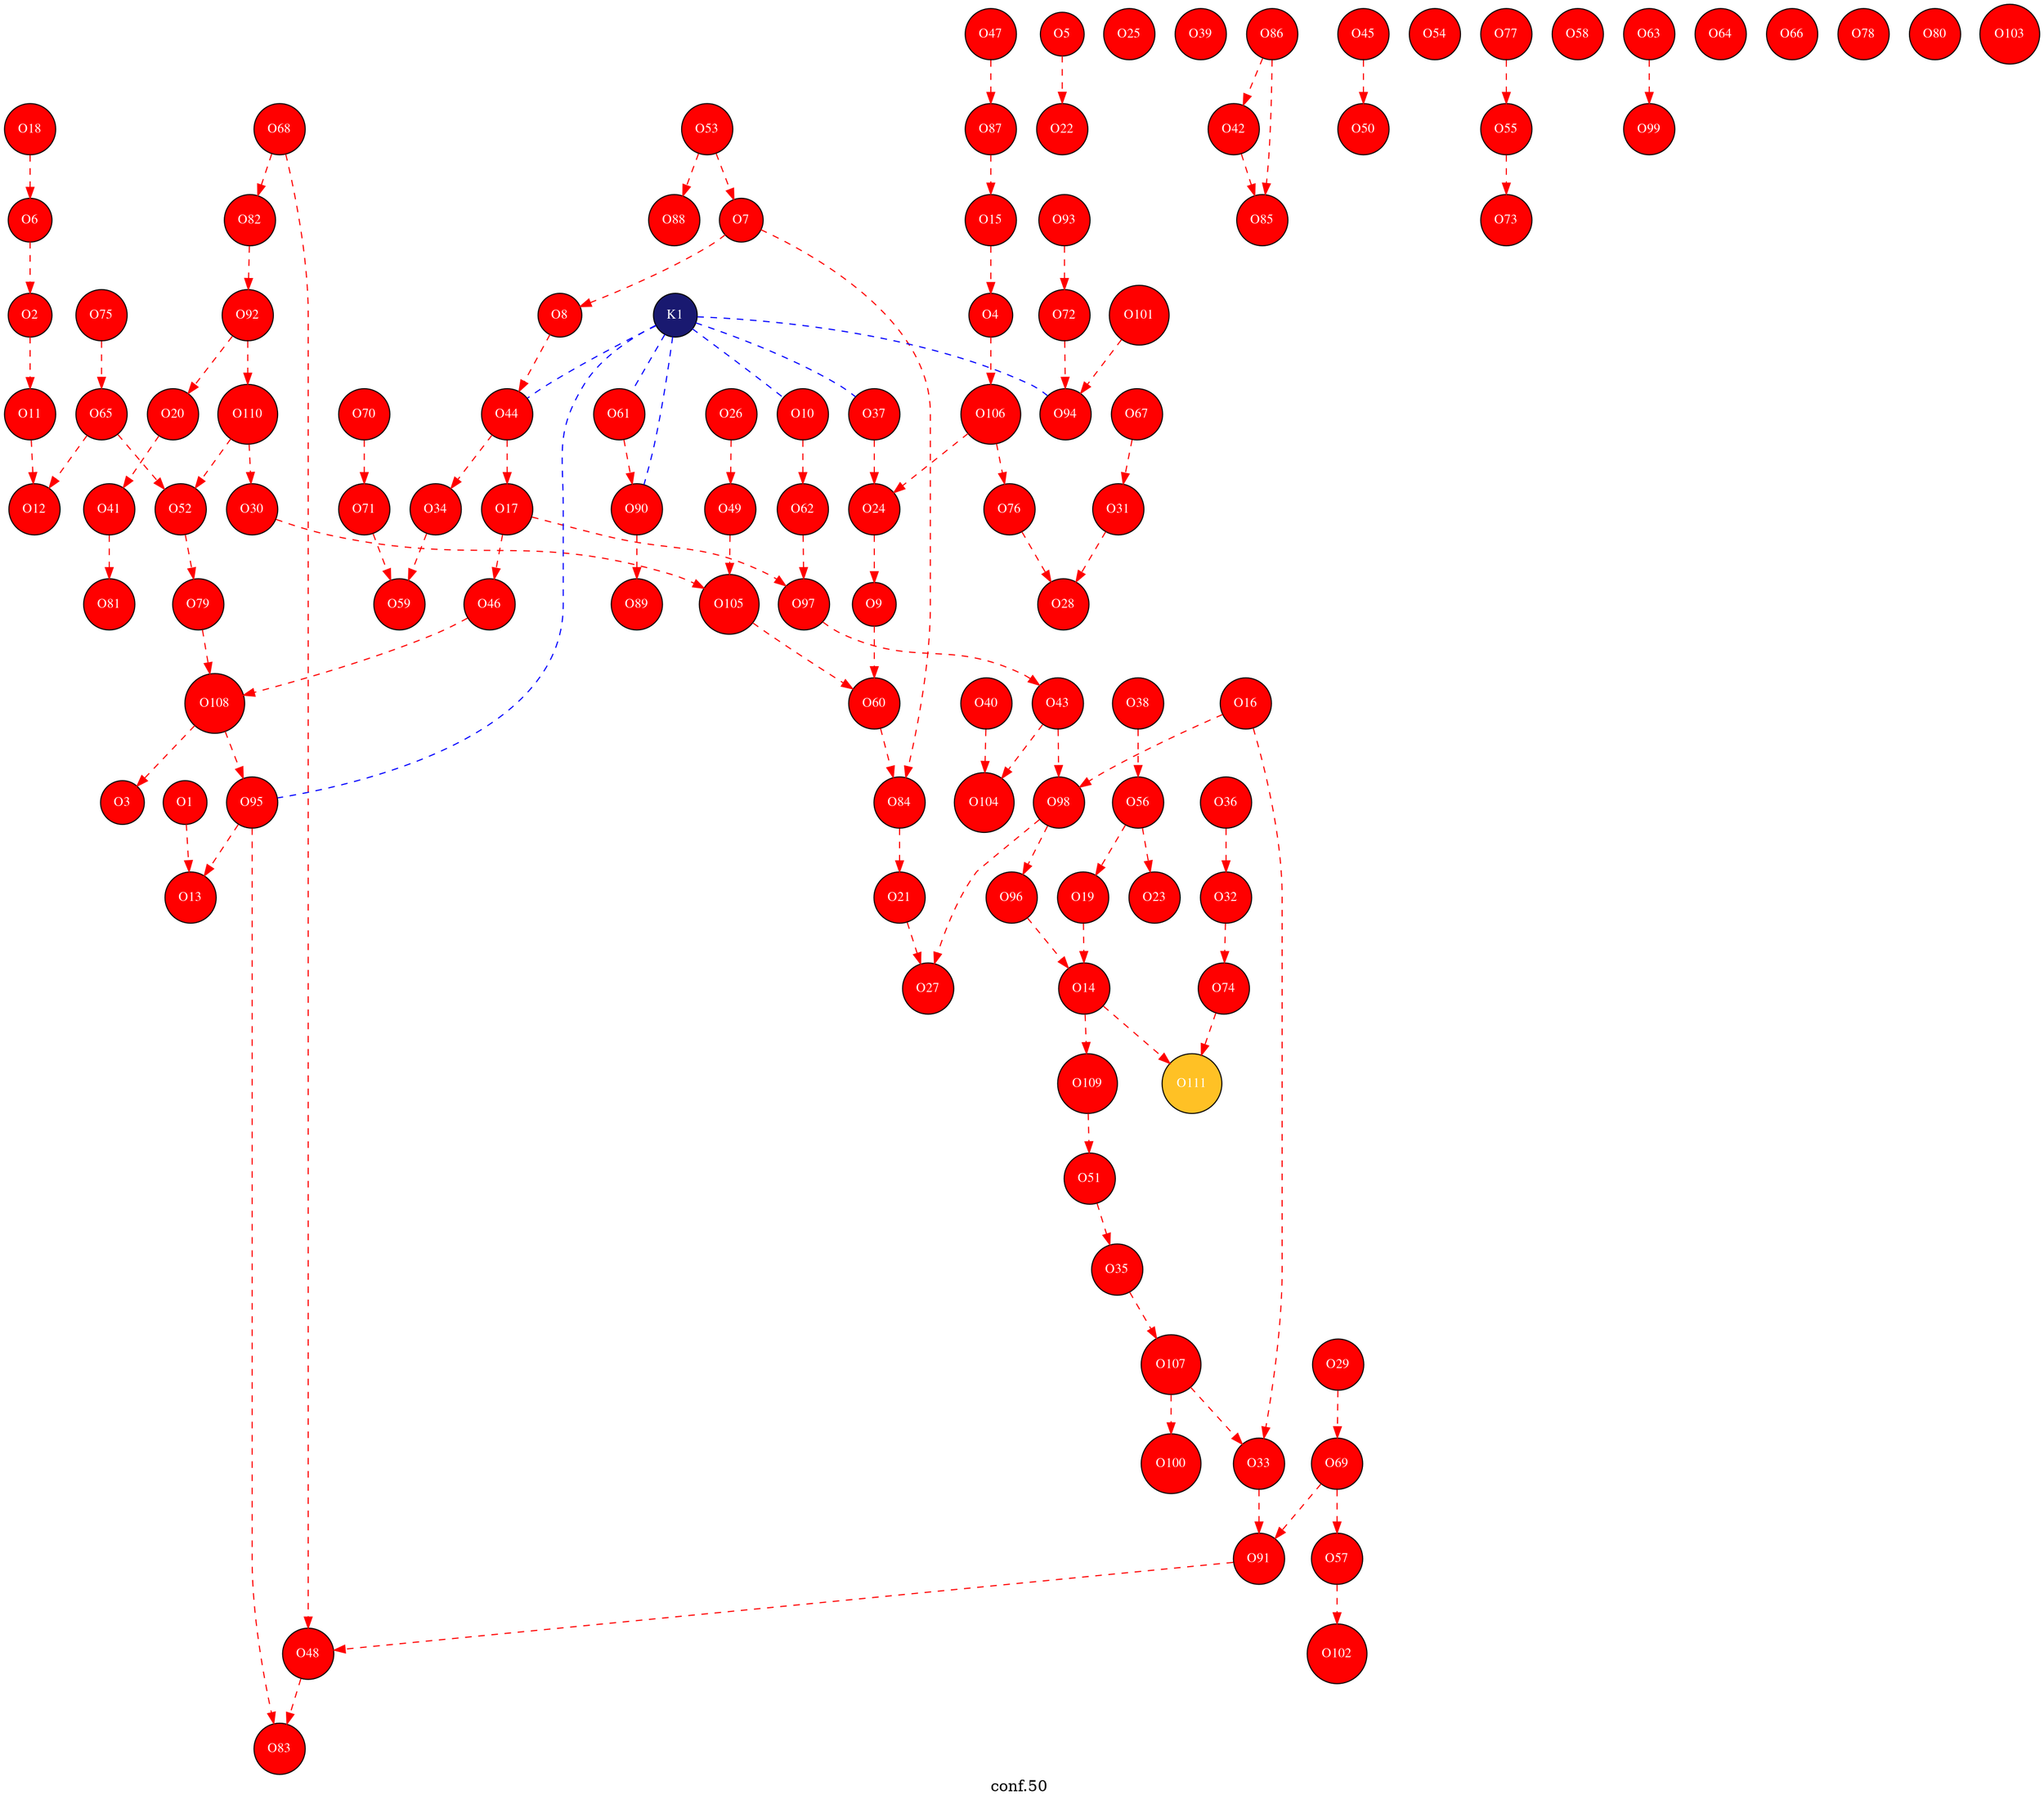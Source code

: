 digraph G {
label="conf.50 ";
node [style=filled];
graph [bgcolor=transparent];
node [shape = circle, fontsize=12];
"O1"[fillcolor=red, fontcolor=white, fontname="Times", label="O1"];
"O2"[fillcolor=red, fontcolor=white, fontname="Times", label="O2"];
"O3"[fillcolor=red, fontcolor=white, fontname="Times", label="O3"];
"O4"[fillcolor=red, fontcolor=white, fontname="Times", label="O4"];
"O5"[fillcolor=red, fontcolor=white, fontname="Times", label="O5"];
"O6"[fillcolor=red, fontcolor=white, fontname="Times", label="O6"];
"O7"[fillcolor=red, fontcolor=white, fontname="Times", label="O7"];
"O8"[fillcolor=red, fontcolor=white, fontname="Times", label="O8"];
"O9"[fillcolor=red, fontcolor=white, fontname="Times", label="O9"];
"O10"[fillcolor=red, fontcolor=white, fontname="Times", label="O10"];
"O11"[fillcolor=red, fontcolor=white, fontname="Times", label="O11"];
"O12"[fillcolor=red, fontcolor=white, fontname="Times", label="O12"];
"O13"[fillcolor=red, fontcolor=white, fontname="Times", label="O13"];
"O14"[fillcolor=red, fontcolor=white, fontname="Times", label="O14"];
"O15"[fillcolor=red, fontcolor=white, fontname="Times", label="O15"];
"O16"[fillcolor=red, fontcolor=white, fontname="Times", label="O16"];
"O17"[fillcolor=red, fontcolor=white, fontname="Times", label="O17"];
"O18"[fillcolor=red, fontcolor=white, fontname="Times", label="O18"];
"O19"[fillcolor=red, fontcolor=white, fontname="Times", label="O19"];
"O20"[fillcolor=red, fontcolor=white, fontname="Times", label="O20"];
"O21"[fillcolor=red, fontcolor=white, fontname="Times", label="O21"];
"O22"[fillcolor=red, fontcolor=white, fontname="Times", label="O22"];
"O23"[fillcolor=red, fontcolor=white, fontname="Times", label="O23"];
"O24"[fillcolor=red, fontcolor=white, fontname="Times", label="O24"];
"O25"[fillcolor=red, fontcolor=white, fontname="Times", label="O25"];
"O26"[fillcolor=red, fontcolor=white, fontname="Times", label="O26"];
"O27"[fillcolor=red, fontcolor=white, fontname="Times", label="O27"];
"O28"[fillcolor=red, fontcolor=white, fontname="Times", label="O28"];
"O29"[fillcolor=red, fontcolor=white, fontname="Times", label="O29"];
"O30"[fillcolor=red, fontcolor=white, fontname="Times", label="O30"];
"O31"[fillcolor=red, fontcolor=white, fontname="Times", label="O31"];
"O32"[fillcolor=red, fontcolor=white, fontname="Times", label="O32"];
"O33"[fillcolor=red, fontcolor=white, fontname="Times", label="O33"];
"O34"[fillcolor=red, fontcolor=white, fontname="Times", label="O34"];
"O35"[fillcolor=red, fontcolor=white, fontname="Times", label="O35"];
"O36"[fillcolor=red, fontcolor=white, fontname="Times", label="O36"];
"O37"[fillcolor=red, fontcolor=white, fontname="Times", label="O37"];
"O38"[fillcolor=red, fontcolor=white, fontname="Times", label="O38"];
"O39"[fillcolor=red, fontcolor=white, fontname="Times", label="O39"];
"O40"[fillcolor=red, fontcolor=white, fontname="Times", label="O40"];
"O41"[fillcolor=red, fontcolor=white, fontname="Times", label="O41"];
"O42"[fillcolor=red, fontcolor=white, fontname="Times", label="O42"];
"O43"[fillcolor=red, fontcolor=white, fontname="Times", label="O43"];
"O44"[fillcolor=red, fontcolor=white, fontname="Times", label="O44"];
"O45"[fillcolor=red, fontcolor=white, fontname="Times", label="O45"];
"O46"[fillcolor=red, fontcolor=white, fontname="Times", label="O46"];
"O47"[fillcolor=red, fontcolor=white, fontname="Times", label="O47"];
"O48"[fillcolor=red, fontcolor=white, fontname="Times", label="O48"];
"O49"[fillcolor=red, fontcolor=white, fontname="Times", label="O49"];
"O50"[fillcolor=red, fontcolor=white, fontname="Times", label="O50"];
"O51"[fillcolor=red, fontcolor=white, fontname="Times", label="O51"];
"O52"[fillcolor=red, fontcolor=white, fontname="Times", label="O52"];
"O53"[fillcolor=red, fontcolor=white, fontname="Times", label="O53"];
"O54"[fillcolor=red, fontcolor=white, fontname="Times", label="O54"];
"O55"[fillcolor=red, fontcolor=white, fontname="Times", label="O55"];
"O56"[fillcolor=red, fontcolor=white, fontname="Times", label="O56"];
"O57"[fillcolor=red, fontcolor=white, fontname="Times", label="O57"];
"O58"[fillcolor=red, fontcolor=white, fontname="Times", label="O58"];
"O59"[fillcolor=red, fontcolor=white, fontname="Times", label="O59"];
"O60"[fillcolor=red, fontcolor=white, fontname="Times", label="O60"];
"O61"[fillcolor=red, fontcolor=white, fontname="Times", label="O61"];
"O62"[fillcolor=red, fontcolor=white, fontname="Times", label="O62"];
"O63"[fillcolor=red, fontcolor=white, fontname="Times", label="O63"];
"O64"[fillcolor=red, fontcolor=white, fontname="Times", label="O64"];
"O65"[fillcolor=red, fontcolor=white, fontname="Times", label="O65"];
"O66"[fillcolor=red, fontcolor=white, fontname="Times", label="O66"];
"O67"[fillcolor=red, fontcolor=white, fontname="Times", label="O67"];
"O68"[fillcolor=red, fontcolor=white, fontname="Times", label="O68"];
"O69"[fillcolor=red, fontcolor=white, fontname="Times", label="O69"];
"O70"[fillcolor=red, fontcolor=white, fontname="Times", label="O70"];
"O71"[fillcolor=red, fontcolor=white, fontname="Times", label="O71"];
"O72"[fillcolor=red, fontcolor=white, fontname="Times", label="O72"];
"O73"[fillcolor=red, fontcolor=white, fontname="Times", label="O73"];
"O74"[fillcolor=red, fontcolor=white, fontname="Times", label="O74"];
"O75"[fillcolor=red, fontcolor=white, fontname="Times", label="O75"];
"O76"[fillcolor=red, fontcolor=white, fontname="Times", label="O76"];
"O77"[fillcolor=red, fontcolor=white, fontname="Times", label="O77"];
"O78"[fillcolor=red, fontcolor=white, fontname="Times", label="O78"];
"O79"[fillcolor=red, fontcolor=white, fontname="Times", label="O79"];
"O80"[fillcolor=red, fontcolor=white, fontname="Times", label="O80"];
"O81"[fillcolor=red, fontcolor=white, fontname="Times", label="O81"];
"O82"[fillcolor=red, fontcolor=white, fontname="Times", label="O82"];
"O83"[fillcolor=red, fontcolor=white, fontname="Times", label="O83"];
"O84"[fillcolor=red, fontcolor=white, fontname="Times", label="O84"];
"O85"[fillcolor=red, fontcolor=white, fontname="Times", label="O85"];
"O86"[fillcolor=red, fontcolor=white, fontname="Times", label="O86"];
"O87"[fillcolor=red, fontcolor=white, fontname="Times", label="O87"];
"O88"[fillcolor=red, fontcolor=white, fontname="Times", label="O88"];
"O89"[fillcolor=red, fontcolor=white, fontname="Times", label="O89"];
"O90"[fillcolor=red, fontcolor=white, fontname="Times", label="O90"];
"O91"[fillcolor=red, fontcolor=white, fontname="Times", label="O91"];
"O92"[fillcolor=red, fontcolor=white, fontname="Times", label="O92"];
"O93"[fillcolor=red, fontcolor=white, fontname="Times", label="O93"];
"O94"[fillcolor=red, fontcolor=white, fontname="Times", label="O94"];
"O95"[fillcolor=red, fontcolor=white, fontname="Times", label="O95"];
"O96"[fillcolor=red, fontcolor=white, fontname="Times", label="O96"];
"O97"[fillcolor=red, fontcolor=white, fontname="Times", label="O97"];
"O98"[fillcolor=red, fontcolor=white, fontname="Times", label="O98"];
"O99"[fillcolor=red, fontcolor=white, fontname="Times", label="O99"];
"O100"[fillcolor=red, fontcolor=white, fontname="Times", label="O100"];
"O101"[fillcolor=red, fontcolor=white, fontname="Times", label="O101"];
"O102"[fillcolor=red, fontcolor=white, fontname="Times", label="O102"];
"O103"[fillcolor=red, fontcolor=white, fontname="Times", label="O103"];
"O104"[fillcolor=red, fontcolor=white, fontname="Times", label="O104"];
"O105"[fillcolor=red, fontcolor=white, fontname="Times", label="O105"];
"O106"[fillcolor=red, fontcolor=white, fontname="Times", label="O106"];
"O107"[fillcolor=red, fontcolor=white, fontname="Times", label="O107"];
"O108"[fillcolor=red, fontcolor=white, fontname="Times", label="O108"];
"O109"[fillcolor=red, fontcolor=white, fontname="Times", label="O109"];
"O110"[fillcolor=red, fontcolor=white, fontname="Times", label="O110"];
"O111"[fillcolor=goldenrod1, fontcolor=white, fontname="Times", label="O111"];
"K1"[fillcolor=midnightblue, fontcolor=white, fontname="Times", label="K1"];
"O1"->"O13"[fontcolor=red, color=red , style=dashed];
"O6"->"O2"[fontcolor=red, color=red , style=dashed];
"O2"->"O11"[fontcolor=red, color=red , style=dashed];
"O108"->"O3"[fontcolor=red, color=red , style=dashed];
"O15"->"O4"[fontcolor=red, color=red , style=dashed];
"O4"->"O106"[fontcolor=red, color=red , style=dashed];
"O5"->"O22"[fontcolor=red, color=red , style=dashed];
"O18"->"O6"[fontcolor=red, color=red , style=dashed];
"O7"->"O8"[fontcolor=red, color=red , style=dashed];
"O53"->"O7"[fontcolor=red, color=red , style=dashed];
"O7"->"O84"[fontcolor=red, color=red , style=dashed];
"O8"->"O44"[fontcolor=red, color=red , style=dashed];
"O24"->"O9"[fontcolor=red, color=red , style=dashed];
"O9"->"O60"[fontcolor=red, color=red , style=dashed];
"O10"->"O62"[fontcolor=red, color=red , style=dashed];
"O11"->"O12"[fontcolor=red, color=red , style=dashed];
"O65"->"O12"[fontcolor=red, color=red , style=dashed];
"O95"->"O13"[fontcolor=red, color=red , style=dashed];
"O19"->"O14"[fontcolor=red, color=red , style=dashed];
"O96"->"O14"[fontcolor=red, color=red , style=dashed];
"O14"->"O109"[fontcolor=red, color=red , style=dashed];
"O14"->"O111"[fontcolor=red, color=red , style=dashed];
"O87"->"O15"[fontcolor=red, color=red , style=dashed];
"O16"->"O33"[fontcolor=red, color=red , style=dashed];
"O16"->"O98"[fontcolor=red, color=red , style=dashed];
"O44"->"O17"[fontcolor=red, color=red , style=dashed];
"O17"->"O46"[fontcolor=red, color=red , style=dashed];
"O17"->"O97"[fontcolor=red, color=red , style=dashed];
"O56"->"O19"[fontcolor=red, color=red , style=dashed];
"O20"->"O41"[fontcolor=red, color=red , style=dashed];
"O92"->"O20"[fontcolor=red, color=red , style=dashed];
"O21"->"O27"[fontcolor=red, color=red , style=dashed];
"O84"->"O21"[fontcolor=red, color=red , style=dashed];
"O56"->"O23"[fontcolor=red, color=red , style=dashed];
"O37"->"O24"[fontcolor=red, color=red , style=dashed];
"O106"->"O24"[fontcolor=red, color=red , style=dashed];
"O26"->"O49"[fontcolor=red, color=red , style=dashed];
"O98"->"O27"[fontcolor=red, color=red , style=dashed];
"O31"->"O28"[fontcolor=red, color=red , style=dashed];
"O76"->"O28"[fontcolor=red, color=red , style=dashed];
"O29"->"O69"[fontcolor=red, color=red , style=dashed];
"O30"->"O105"[fontcolor=red, color=red , style=dashed];
"O110"->"O30"[fontcolor=red, color=red , style=dashed];
"O67"->"O31"[fontcolor=red, color=red , style=dashed];
"O36"->"O32"[fontcolor=red, color=red , style=dashed];
"O32"->"O74"[fontcolor=red, color=red , style=dashed];
"O33"->"O91"[fontcolor=red, color=red , style=dashed];
"O107"->"O33"[fontcolor=red, color=red , style=dashed];
"O44"->"O34"[fontcolor=red, color=red , style=dashed];
"O34"->"O59"[fontcolor=red, color=red , style=dashed];
"O51"->"O35"[fontcolor=red, color=red , style=dashed];
"O35"->"O107"[fontcolor=red, color=red , style=dashed];
"O38"->"O56"[fontcolor=red, color=red , style=dashed];
"O40"->"O104"[fontcolor=red, color=red , style=dashed];
"O41"->"O81"[fontcolor=red, color=red , style=dashed];
"O42"->"O85"[fontcolor=red, color=red , style=dashed];
"O86"->"O42"[fontcolor=red, color=red , style=dashed];
"O97"->"O43"[fontcolor=red, color=red , style=dashed];
"O43"->"O98"[fontcolor=red, color=red , style=dashed];
"O43"->"O104"[fontcolor=red, color=red , style=dashed];
"O45"->"O50"[fontcolor=red, color=red , style=dashed];
"O46"->"O108"[fontcolor=red, color=red , style=dashed];
"O47"->"O87"[fontcolor=red, color=red , style=dashed];
"O68"->"O48"[fontcolor=red, color=red , style=dashed];
"O48"->"O83"[fontcolor=red, color=red , style=dashed];
"O91"->"O48"[fontcolor=red, color=red , style=dashed];
"O49"->"O105"[fontcolor=red, color=red , style=dashed];
"O109"->"O51"[fontcolor=red, color=red , style=dashed];
"O65"->"O52"[fontcolor=red, color=red , style=dashed];
"O52"->"O79"[fontcolor=red, color=red , style=dashed];
"O110"->"O52"[fontcolor=red, color=red , style=dashed];
"O53"->"O88"[fontcolor=red, color=red , style=dashed];
"O55"->"O73"[fontcolor=red, color=red , style=dashed];
"O77"->"O55"[fontcolor=red, color=red , style=dashed];
"O69"->"O57"[fontcolor=red, color=red , style=dashed];
"O57"->"O102"[fontcolor=red, color=red , style=dashed];
"O71"->"O59"[fontcolor=red, color=red , style=dashed];
"O60"->"O84"[fontcolor=red, color=red , style=dashed];
"O105"->"O60"[fontcolor=red, color=red , style=dashed];
"O61"->"O90"[fontcolor=red, color=red , style=dashed];
"O62"->"O97"[fontcolor=red, color=red , style=dashed];
"O63"->"O99"[fontcolor=red, color=red , style=dashed];
"O75"->"O65"[fontcolor=red, color=red , style=dashed];
"O68"->"O82"[fontcolor=red, color=red , style=dashed];
"O69"->"O91"[fontcolor=red, color=red , style=dashed];
"O70"->"O71"[fontcolor=red, color=red , style=dashed];
"O93"->"O72"[fontcolor=red, color=red , style=dashed];
"O72"->"O94"[fontcolor=red, color=red , style=dashed];
"O74"->"O111"[fontcolor=red, color=red , style=dashed];
"O106"->"O76"[fontcolor=red, color=red , style=dashed];
"O79"->"O108"[fontcolor=red, color=red , style=dashed];
"O82"->"O92"[fontcolor=red, color=red , style=dashed];
"O95"->"O83"[fontcolor=red, color=red , style=dashed];
"O86"->"O85"[fontcolor=red, color=red , style=dashed];
"O90"->"O89"[fontcolor=red, color=red , style=dashed];
"O92"->"O110"[fontcolor=red, color=red , style=dashed];
"O101"->"O94"[fontcolor=red, color=red , style=dashed];
"O108"->"O95"[fontcolor=red, color=red , style=dashed];
"O98"->"O96"[fontcolor=red, color=red , style=dashed];
"O107"->"O100"[fontcolor=red, color=red , style=dashed];
"K1"->"O10"[dir=none, color=blue, nodesep=0.5,style=dashed];
"K1"->"O37"[dir=none, color=blue, nodesep=0.5,style=dashed];
"K1"->"O44"[dir=none, color=blue, nodesep=0.5,style=dashed];
"K1"->"O61"[dir=none, color=blue, nodesep=0.5,style=dashed];
"K1"->"O90"[dir=none, color=blue, nodesep=0.5,style=dashed];
"K1"->"O94"[dir=none, color=blue, nodesep=0.5,style=dashed];
"K1"->"O95"[dir=none, color=blue, nodesep=0.5,style=dashed];
}
